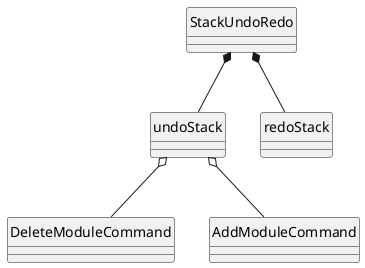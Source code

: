 @startuml
hide circle
StackUndoRedo *-- undoStack
StackUndoRedo *-- redoStack

undoStack o-- DeleteModuleCommand
undoStack o-- AddModuleCommand
@enduml
